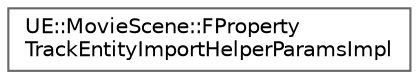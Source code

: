 digraph "Graphical Class Hierarchy"
{
 // INTERACTIVE_SVG=YES
 // LATEX_PDF_SIZE
  bgcolor="transparent";
  edge [fontname=Helvetica,fontsize=10,labelfontname=Helvetica,labelfontsize=10];
  node [fontname=Helvetica,fontsize=10,shape=box,height=0.2,width=0.4];
  rankdir="LR";
  Node0 [id="Node000000",label="UE::MovieScene::FProperty\lTrackEntityImportHelperParamsImpl",height=0.2,width=0.4,color="grey40", fillcolor="white", style="filled",URL="$db/db6/structUE_1_1MovieScene_1_1FPropertyTrackEntityImportHelperParamsImpl.html",tooltip=" "];
}
